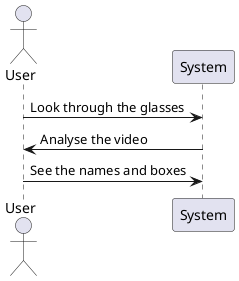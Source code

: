 @startuml

Actor User as U
Participant System as S


U -> S: Look through the glasses
S -> U: Analyse the video
U -> S: See the names and boxes


@enduml
